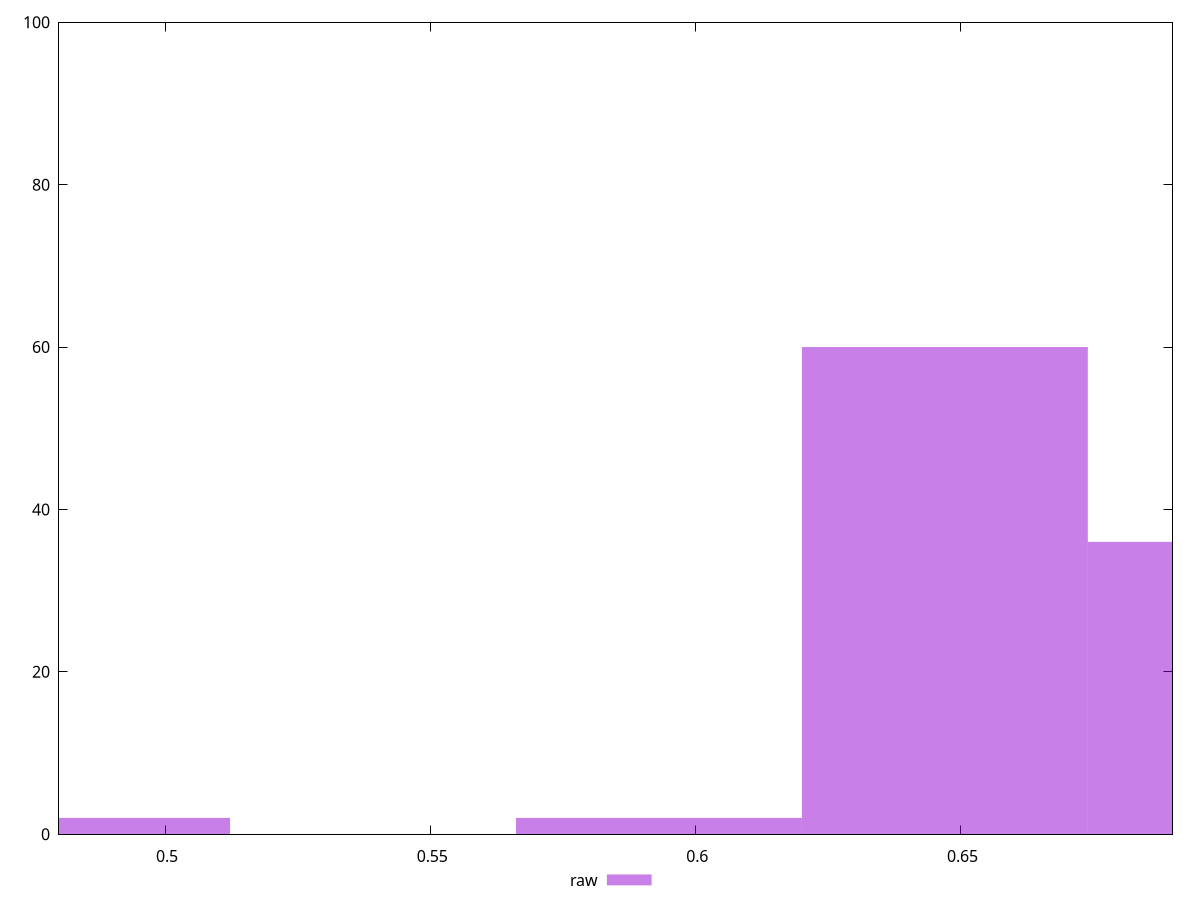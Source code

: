 reset

$raw <<EOF
0.4853028992084041 2
0.647070532277872 60
0.7009930766343614 36
0.5931479879213828 2
EOF

set key outside below
set boxwidth 0.05392254435648934
set xrange [0.48:0.69]
set yrange [0:100]
set trange [0:100]
set style fill transparent solid 0.5 noborder
set terminal svg size 640, 490 enhanced background rgb 'white'
set output "report_00017_2021-02-10T15-08-03.406Z/meta/score/samples/pages+cached+noadtech/raw/histogram.svg"

plot $raw title "raw" with boxes

reset
